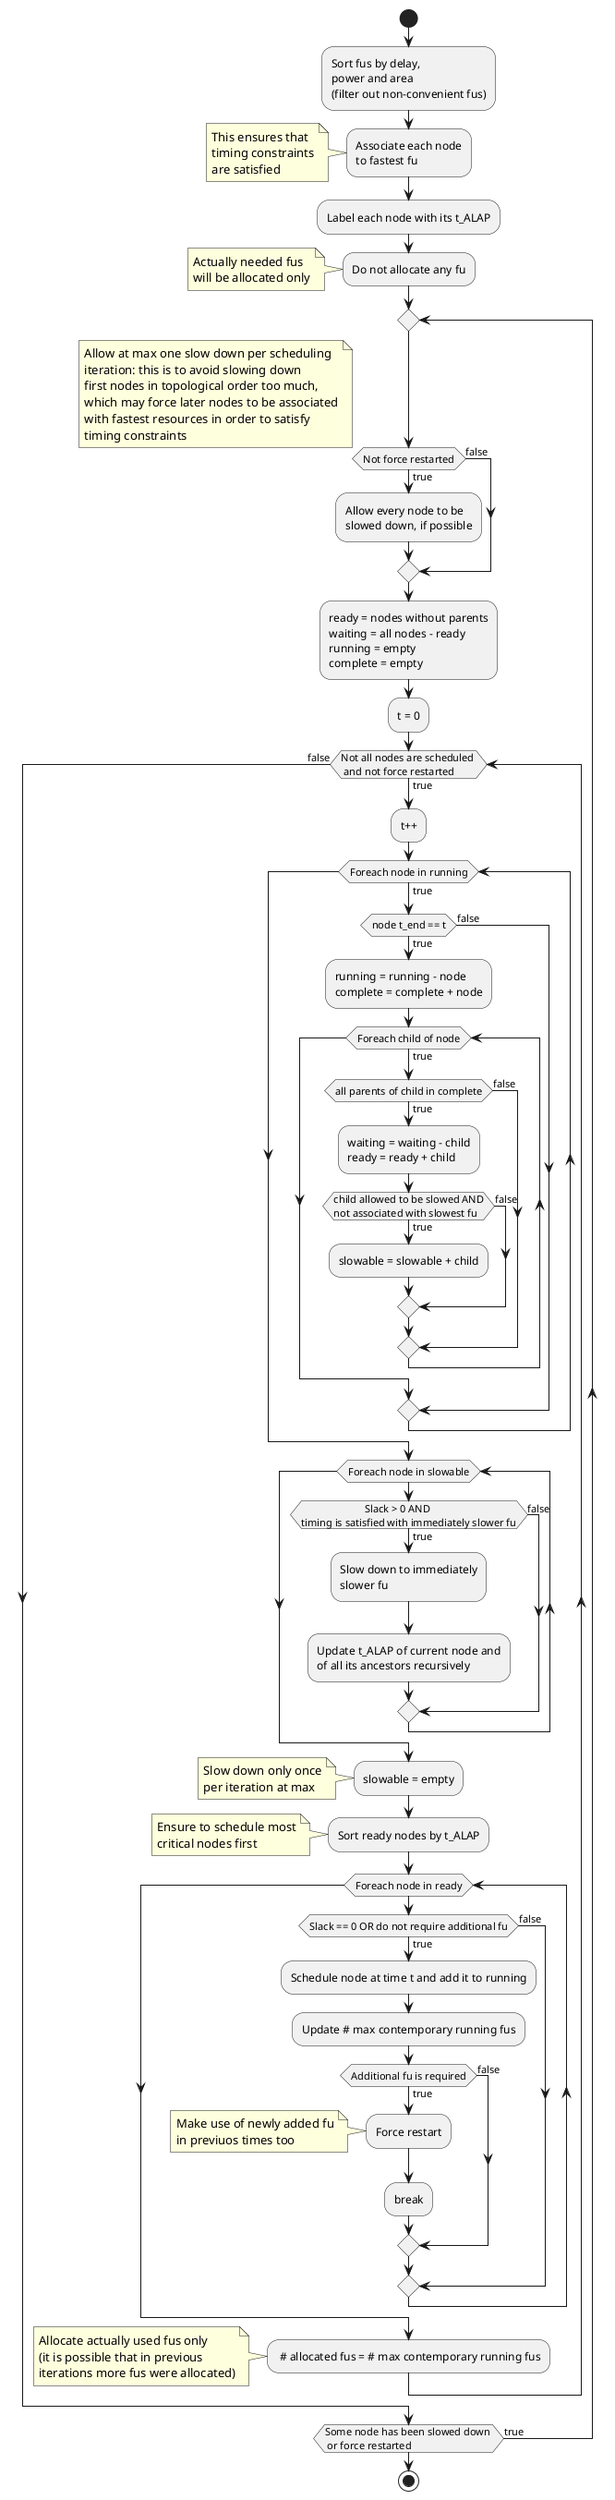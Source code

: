 @startuml
start

:Sort fus by delay,
power and area
(filter out non-convenient fus);
:Associate each node
to fastest fu;
note left
	This ensures that
	timing constraints
	are satisfied
end note
:Label each node with its t_ALAP;
:Do not allocate any fu;
note left
	Actually needed fus
	will be allocated only
end note
	
repeat
	if (Not force restarted) then (true)
		:Allow every node to be
		slowed down, if possible;
	else (false)
	endif
	note left
		Allow at max one slow down per scheduling
		iteration: this is to avoid slowing down
		first nodes in topological order too much,
		which may force later nodes to be associated
		with fastest resources in order to satisfy
		timing constraints
	end note
		:ready = nodes without parents
		waiting = all nodes - ready
		running = empty
		complete = empty;
		:t = 0;
	while (Not all nodes are scheduled \n and not force restarted) is (true)
		:t++;
		while (Foreach node in running) is (true)
			if (node t_end == t) then (true)
				:running = running - node
				complete = complete + node;
				while (Foreach child of node) is (true)
					if (all parents of child in complete) then (true)
						:waiting = waiting - child
						ready = ready + child;
						if (child allowed to be slowed AND\nnot associated with slowest fu) then (true)
							:slowable = slowable + child;
						else (false)
						endif
					else (false)
					endif
				endwhile
			else (false)
			endif
		endwhile
		while (Foreach node in slowable)
			if (\t\t\tSlack > 0 AND \ntiming is satisfied with immediately slower fu) then (true)
				:Slow down to immediately
				slower fu;
				:Update t_ALAP of current node and
				of all its ancestors recursively;
			else (false)
			endif
		endwhile
		:slowable = empty;
		note left
			Slow down only once
			per iteration at max
		end note
		:Sort ready nodes by t_ALAP;
		note left
			Ensure to schedule most
			critical nodes first
		end note
		while (Foreach node in ready)
			if (Slack == 0 OR do not require additional fu) then (true)
				:Schedule node at time t and add it to running;
				:Update # max contemporary running fus;
				if (Additional fu is required) then (true)
					:Force restart;
					note left
						Make use of newly added fu
						in previuos times too
					end note
					:break;
				else (false)
				endif
			else (false)
			endif
		endwhile
		: # allocated fus = # max contemporary running fus;
		note left
			Allocate actually used fus only
			(it is possible that in previous
			iterations more fus were allocated)
		end note
	endwhile (false)
repeat while (Some node has been slowed down \n or force restarted) is (true)

stop
@enduml

